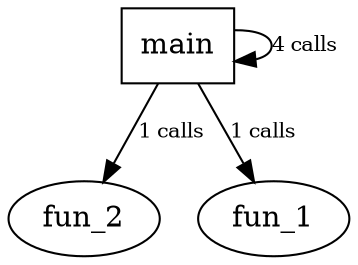 digraph test {

  main [shape=rectangle]
  fun_2 [shape=ellipse]
  fun_1 [shape=ellipse]
  main -> main [label="4 calls" fontsize="10"]
  main -> fun_2 [label="1 calls" fontsize="10"]
  main -> fun_1 [label="1 calls" fontsize="10"]

}
